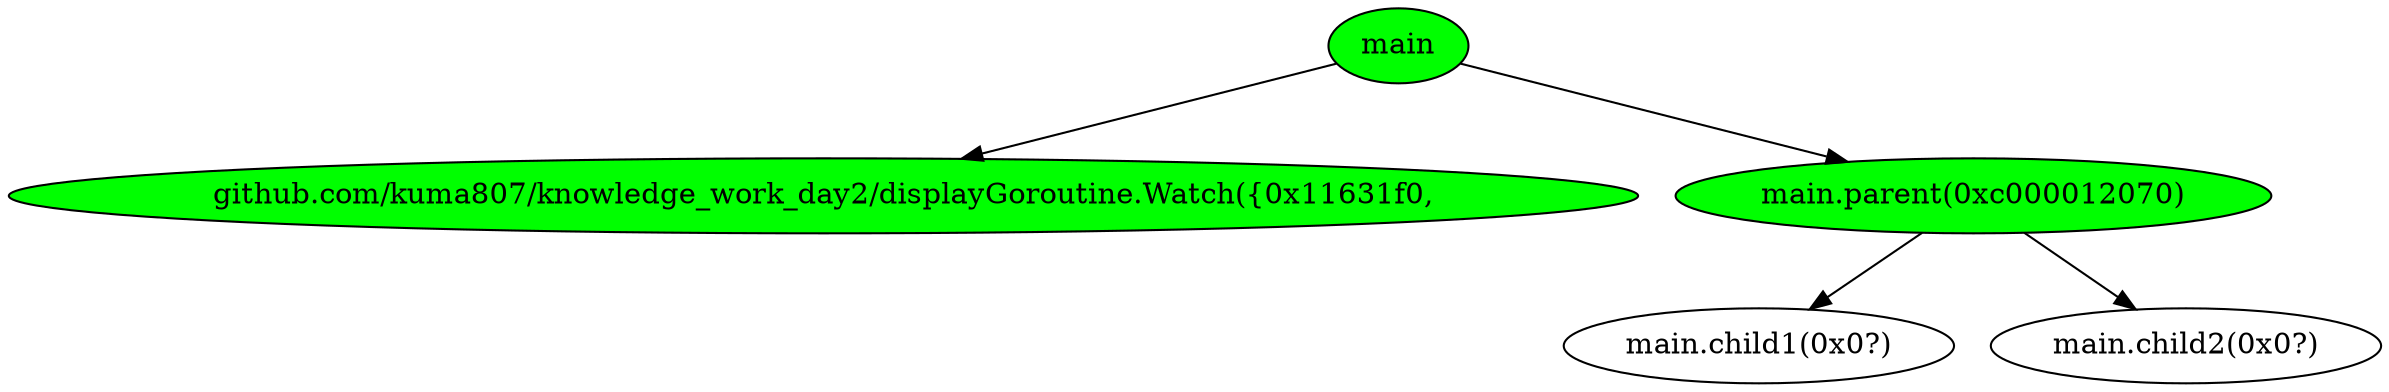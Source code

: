 digraph G {
	"main"->"github.com/kuma807/knowledge_work_day2/displayGoroutine.Watch({0x11631f0,";
	"main"->"main.parent(0xc000012070)";
	"main.parent(0xc000012070)"->"main.child1(0x0?)";
	"main.parent(0xc000012070)"->"main.child2(0x0?)";
	"github.com/kuma807/knowledge_work_day2/displayGoroutine.Watch({0x11631f0," [ fillcolor="#00FF00", style="solid,filled" ];
	"main" [ fillcolor="#00FF00", style="solid,filled" ];
	"main.child1(0x0?)";
	"main.child2(0x0?)";
	"main.parent(0xc000012070)" [ fillcolor="#00FF00", style="solid,filled" ];

}
